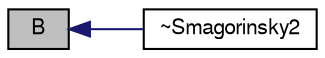 digraph "B"
{
  bgcolor="transparent";
  edge [fontname="FreeSans",fontsize="10",labelfontname="FreeSans",labelfontsize="10"];
  node [fontname="FreeSans",fontsize="10",shape=record];
  rankdir="LR";
  Node845 [label="B",height=0.2,width=0.4,color="black", fillcolor="grey75", style="filled", fontcolor="black"];
  Node845 -> Node846 [dir="back",color="midnightblue",fontsize="10",style="solid",fontname="FreeSans"];
  Node846 [label="~Smagorinsky2",height=0.2,width=0.4,color="black",URL="$a30898.html#a2f40bee832693e3e85f65948de6ccffc",tooltip="Destructor. "];
}
